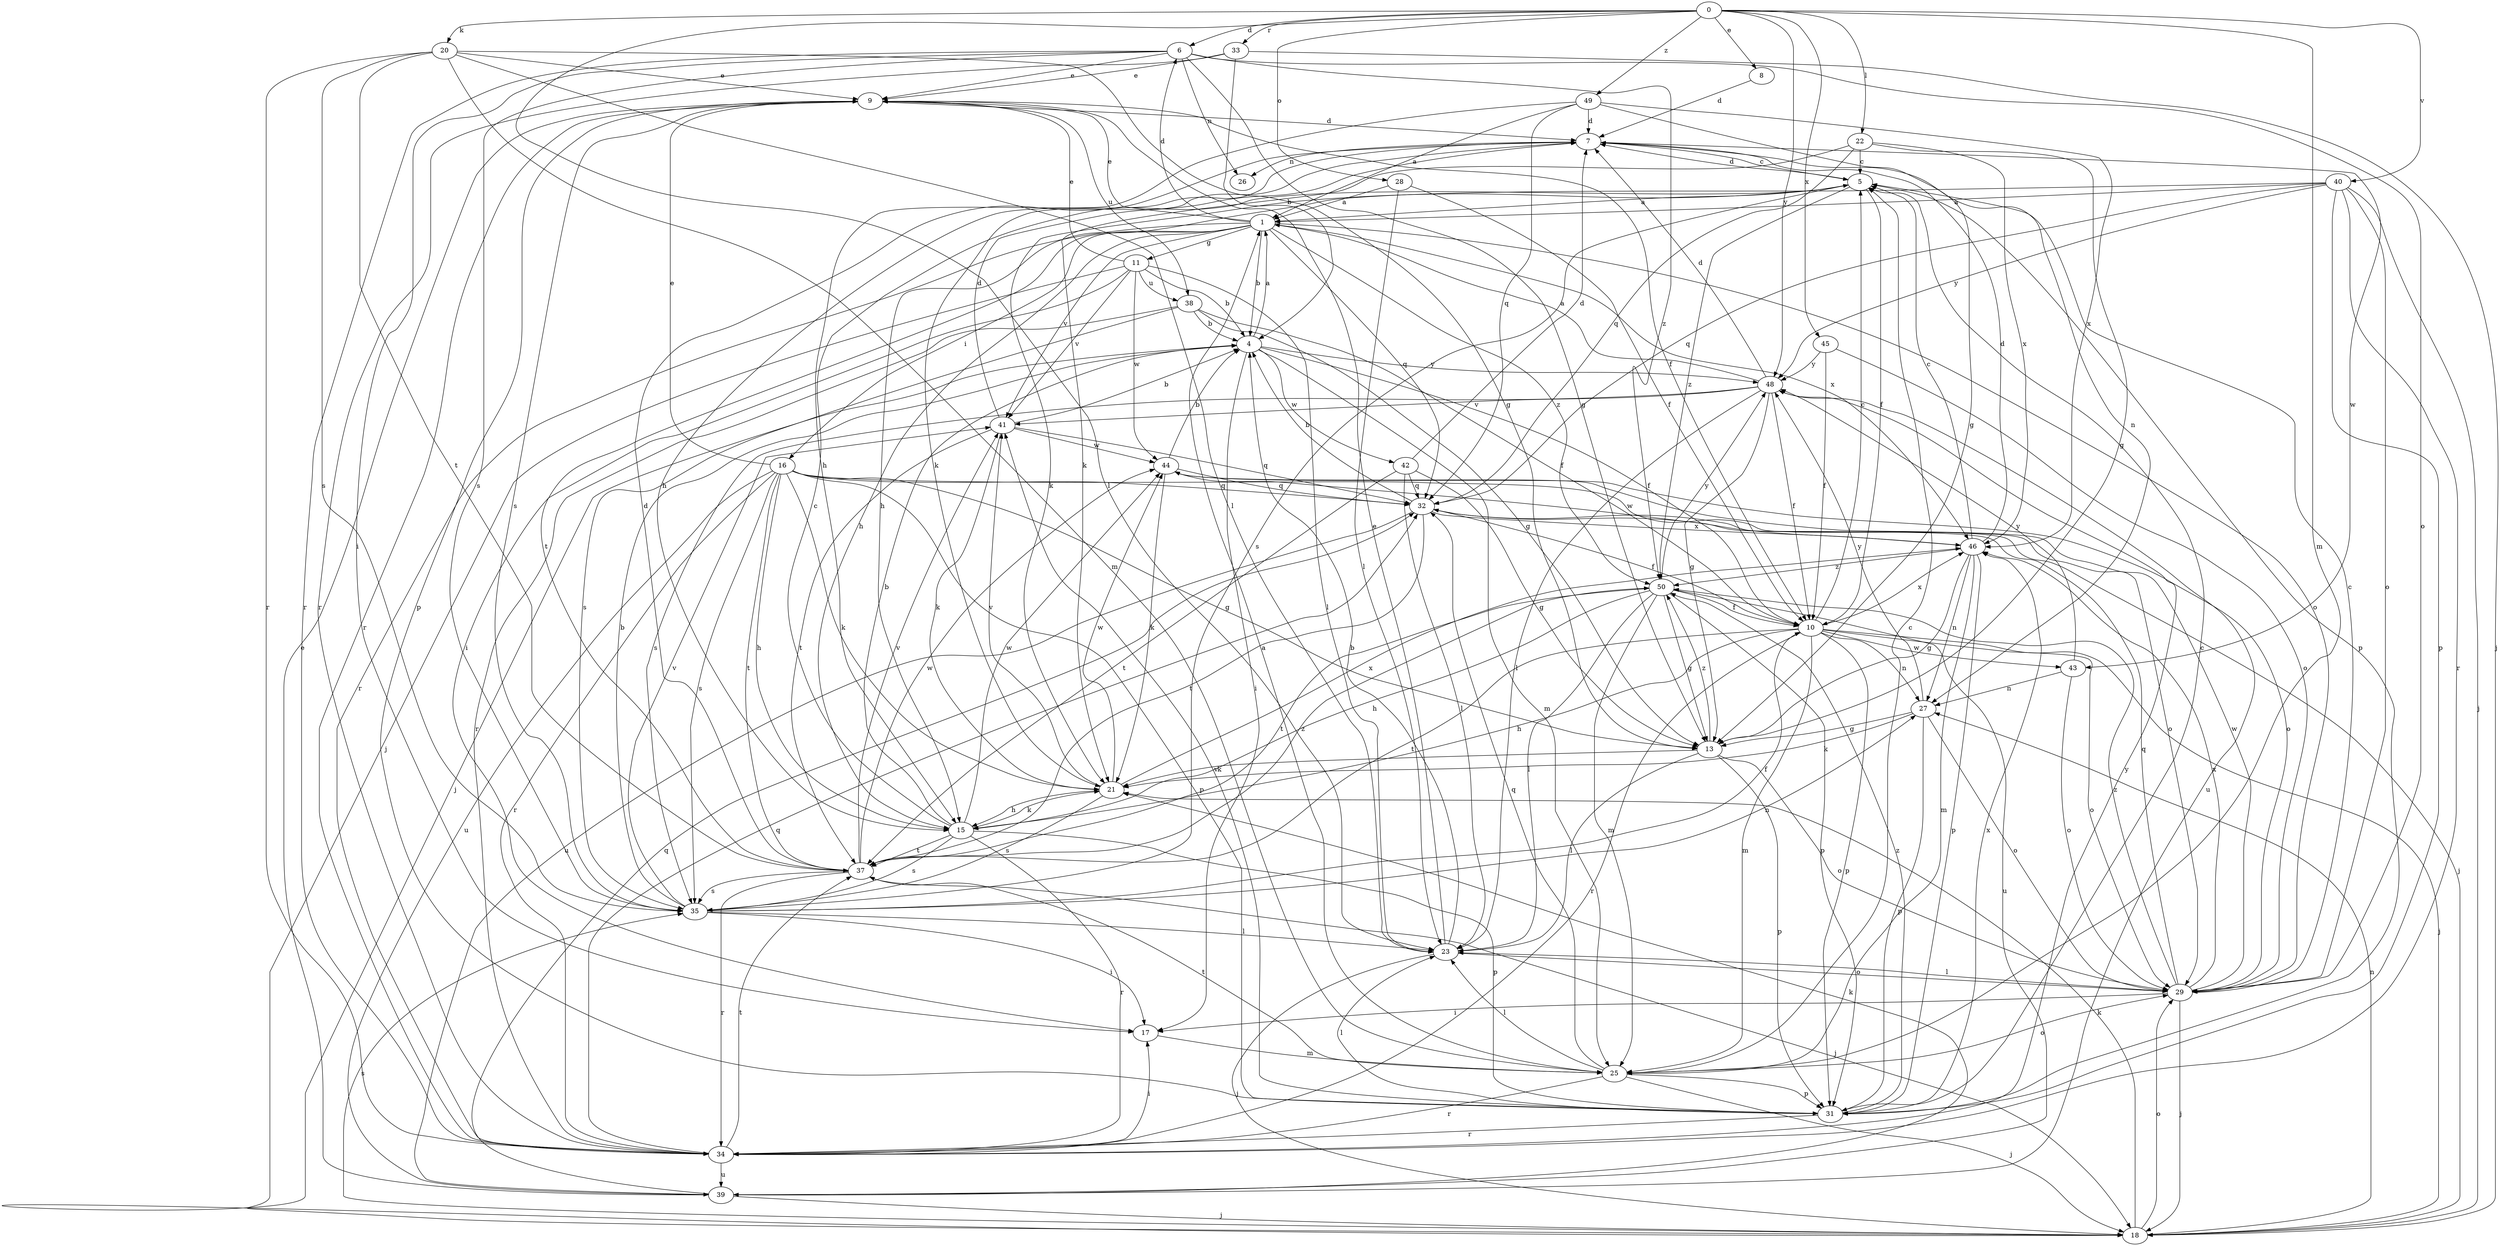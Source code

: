 strict digraph  {
0;
1;
4;
5;
6;
7;
8;
9;
10;
11;
13;
15;
16;
17;
18;
20;
21;
22;
23;
25;
26;
27;
28;
29;
31;
32;
33;
34;
35;
37;
38;
39;
40;
41;
42;
43;
44;
45;
46;
48;
49;
50;
0 -> 6  [label=d];
0 -> 8  [label=e];
0 -> 20  [label=k];
0 -> 22  [label=l];
0 -> 23  [label=l];
0 -> 25  [label=m];
0 -> 28  [label=o];
0 -> 33  [label=r];
0 -> 40  [label=v];
0 -> 45  [label=x];
0 -> 48  [label=y];
0 -> 49  [label=z];
1 -> 4  [label=b];
1 -> 6  [label=d];
1 -> 9  [label=e];
1 -> 11  [label=g];
1 -> 15  [label=h];
1 -> 16  [label=i];
1 -> 29  [label=o];
1 -> 32  [label=q];
1 -> 34  [label=r];
1 -> 37  [label=t];
1 -> 41  [label=v];
1 -> 46  [label=x];
1 -> 50  [label=z];
4 -> 1  [label=a];
4 -> 10  [label=f];
4 -> 17  [label=i];
4 -> 18  [label=j];
4 -> 25  [label=m];
4 -> 42  [label=w];
4 -> 48  [label=y];
5 -> 1  [label=a];
5 -> 7  [label=d];
5 -> 10  [label=f];
5 -> 21  [label=k];
5 -> 31  [label=p];
5 -> 35  [label=s];
5 -> 50  [label=z];
6 -> 9  [label=e];
6 -> 13  [label=g];
6 -> 17  [label=i];
6 -> 26  [label=n];
6 -> 29  [label=o];
6 -> 34  [label=r];
6 -> 35  [label=s];
6 -> 50  [label=z];
7 -> 5  [label=c];
7 -> 15  [label=h];
7 -> 21  [label=k];
7 -> 26  [label=n];
7 -> 27  [label=n];
7 -> 43  [label=w];
8 -> 7  [label=d];
9 -> 7  [label=d];
9 -> 10  [label=f];
9 -> 31  [label=p];
9 -> 34  [label=r];
9 -> 35  [label=s];
9 -> 38  [label=u];
10 -> 5  [label=c];
10 -> 15  [label=h];
10 -> 18  [label=j];
10 -> 25  [label=m];
10 -> 27  [label=n];
10 -> 29  [label=o];
10 -> 31  [label=p];
10 -> 34  [label=r];
10 -> 37  [label=t];
10 -> 43  [label=w];
10 -> 46  [label=x];
11 -> 4  [label=b];
11 -> 9  [label=e];
11 -> 17  [label=i];
11 -> 18  [label=j];
11 -> 23  [label=l];
11 -> 38  [label=u];
11 -> 41  [label=v];
11 -> 44  [label=w];
13 -> 21  [label=k];
13 -> 23  [label=l];
13 -> 29  [label=o];
13 -> 31  [label=p];
13 -> 50  [label=z];
15 -> 4  [label=b];
15 -> 5  [label=c];
15 -> 21  [label=k];
15 -> 31  [label=p];
15 -> 34  [label=r];
15 -> 35  [label=s];
15 -> 37  [label=t];
15 -> 44  [label=w];
16 -> 9  [label=e];
16 -> 13  [label=g];
16 -> 15  [label=h];
16 -> 21  [label=k];
16 -> 29  [label=o];
16 -> 31  [label=p];
16 -> 32  [label=q];
16 -> 34  [label=r];
16 -> 35  [label=s];
16 -> 37  [label=t];
16 -> 39  [label=u];
17 -> 25  [label=m];
18 -> 21  [label=k];
18 -> 27  [label=n];
18 -> 29  [label=o];
18 -> 35  [label=s];
20 -> 9  [label=e];
20 -> 13  [label=g];
20 -> 23  [label=l];
20 -> 25  [label=m];
20 -> 34  [label=r];
20 -> 35  [label=s];
20 -> 37  [label=t];
21 -> 15  [label=h];
21 -> 35  [label=s];
21 -> 41  [label=v];
21 -> 44  [label=w];
21 -> 46  [label=x];
22 -> 5  [label=c];
22 -> 13  [label=g];
22 -> 21  [label=k];
22 -> 32  [label=q];
22 -> 46  [label=x];
23 -> 4  [label=b];
23 -> 9  [label=e];
23 -> 18  [label=j];
23 -> 29  [label=o];
25 -> 1  [label=a];
25 -> 5  [label=c];
25 -> 18  [label=j];
25 -> 23  [label=l];
25 -> 29  [label=o];
25 -> 31  [label=p];
25 -> 32  [label=q];
25 -> 34  [label=r];
25 -> 37  [label=t];
27 -> 13  [label=g];
27 -> 21  [label=k];
27 -> 29  [label=o];
27 -> 31  [label=p];
27 -> 48  [label=y];
28 -> 1  [label=a];
28 -> 10  [label=f];
28 -> 23  [label=l];
29 -> 5  [label=c];
29 -> 17  [label=i];
29 -> 18  [label=j];
29 -> 23  [label=l];
29 -> 32  [label=q];
29 -> 44  [label=w];
29 -> 46  [label=x];
29 -> 50  [label=z];
31 -> 5  [label=c];
31 -> 23  [label=l];
31 -> 34  [label=r];
31 -> 41  [label=v];
31 -> 46  [label=x];
31 -> 50  [label=z];
32 -> 4  [label=b];
32 -> 10  [label=f];
32 -> 18  [label=j];
32 -> 37  [label=t];
32 -> 39  [label=u];
32 -> 46  [label=x];
33 -> 4  [label=b];
33 -> 9  [label=e];
33 -> 18  [label=j];
33 -> 34  [label=r];
34 -> 17  [label=i];
34 -> 32  [label=q];
34 -> 37  [label=t];
34 -> 39  [label=u];
34 -> 48  [label=y];
35 -> 4  [label=b];
35 -> 10  [label=f];
35 -> 17  [label=i];
35 -> 23  [label=l];
35 -> 27  [label=n];
35 -> 41  [label=v];
37 -> 7  [label=d];
37 -> 18  [label=j];
37 -> 34  [label=r];
37 -> 35  [label=s];
37 -> 41  [label=v];
37 -> 44  [label=w];
37 -> 50  [label=z];
38 -> 4  [label=b];
38 -> 10  [label=f];
38 -> 13  [label=g];
38 -> 34  [label=r];
38 -> 35  [label=s];
39 -> 9  [label=e];
39 -> 18  [label=j];
39 -> 21  [label=k];
39 -> 32  [label=q];
40 -> 1  [label=a];
40 -> 15  [label=h];
40 -> 18  [label=j];
40 -> 29  [label=o];
40 -> 31  [label=p];
40 -> 32  [label=q];
40 -> 34  [label=r];
40 -> 48  [label=y];
41 -> 4  [label=b];
41 -> 7  [label=d];
41 -> 21  [label=k];
41 -> 32  [label=q];
41 -> 37  [label=t];
41 -> 44  [label=w];
42 -> 7  [label=d];
42 -> 13  [label=g];
42 -> 23  [label=l];
42 -> 32  [label=q];
42 -> 37  [label=t];
43 -> 27  [label=n];
43 -> 29  [label=o];
43 -> 48  [label=y];
44 -> 4  [label=b];
44 -> 21  [label=k];
44 -> 29  [label=o];
44 -> 32  [label=q];
45 -> 10  [label=f];
45 -> 29  [label=o];
45 -> 48  [label=y];
46 -> 5  [label=c];
46 -> 7  [label=d];
46 -> 13  [label=g];
46 -> 25  [label=m];
46 -> 27  [label=n];
46 -> 31  [label=p];
46 -> 44  [label=w];
46 -> 50  [label=z];
48 -> 1  [label=a];
48 -> 7  [label=d];
48 -> 10  [label=f];
48 -> 13  [label=g];
48 -> 23  [label=l];
48 -> 35  [label=s];
48 -> 39  [label=u];
48 -> 41  [label=v];
49 -> 1  [label=a];
49 -> 7  [label=d];
49 -> 13  [label=g];
49 -> 15  [label=h];
49 -> 32  [label=q];
49 -> 46  [label=x];
50 -> 10  [label=f];
50 -> 13  [label=g];
50 -> 15  [label=h];
50 -> 23  [label=l];
50 -> 25  [label=m];
50 -> 31  [label=p];
50 -> 37  [label=t];
50 -> 39  [label=u];
50 -> 48  [label=y];
}
